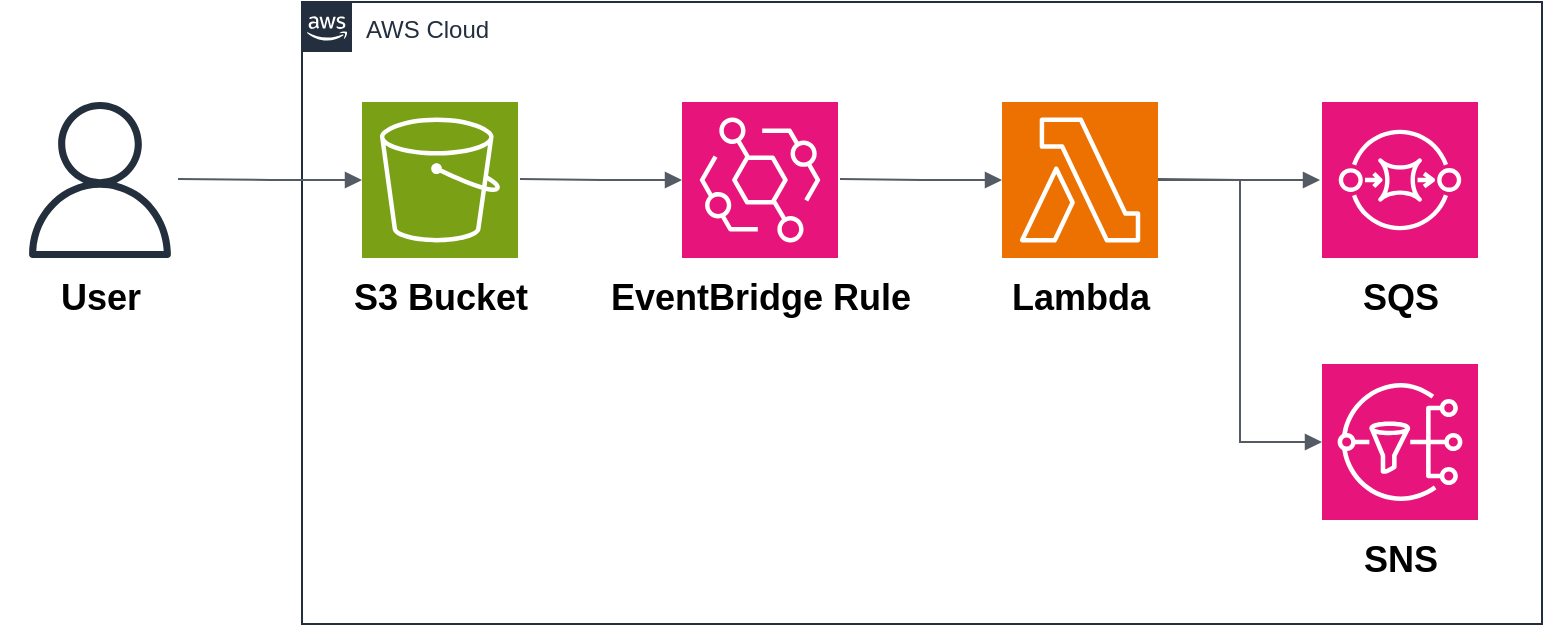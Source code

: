 <mxfile version="28.1.1">
  <diagram name="Static Website Hosting" id="BB4VtoV52Q03SJ15ja8T">
    <mxGraphModel dx="1426" dy="777" grid="1" gridSize="10" guides="1" tooltips="1" connect="1" arrows="1" fold="1" page="1" pageScale="1" pageWidth="827" pageHeight="1169" math="0" shadow="0">
      <root>
        <mxCell id="0" />
        <mxCell id="1" parent="0" />
        <mxCell id="GGp4izXvl6N_7gUdqWkK-1" value="AWS Cloud" style="points=[[0,0],[0.25,0],[0.5,0],[0.75,0],[1,0],[1,0.25],[1,0.5],[1,0.75],[1,1],[0.75,1],[0.5,1],[0.25,1],[0,1],[0,0.75],[0,0.5],[0,0.25]];outlineConnect=0;gradientColor=none;html=1;whiteSpace=wrap;fontSize=12;fontStyle=0;container=1;pointerEvents=0;collapsible=0;recursiveResize=0;shape=mxgraph.aws4.group;grIcon=mxgraph.aws4.group_aws_cloud_alt;strokeColor=#232F3E;fillColor=none;verticalAlign=top;align=left;spacingLeft=30;fontColor=#232F3E;dashed=0;" vertex="1" parent="1">
          <mxGeometry x="170" y="479" width="620" height="311" as="geometry" />
        </mxCell>
        <mxCell id="GGp4izXvl6N_7gUdqWkK-3" value="" style="sketch=0;points=[[0,0,0],[0.25,0,0],[0.5,0,0],[0.75,0,0],[1,0,0],[0,1,0],[0.25,1,0],[0.5,1,0],[0.75,1,0],[1,1,0],[0,0.25,0],[0,0.5,0],[0,0.75,0],[1,0.25,0],[1,0.5,0],[1,0.75,0]];outlineConnect=0;fontColor=#232F3E;fillColor=#7AA116;strokeColor=#ffffff;dashed=0;verticalLabelPosition=bottom;verticalAlign=top;align=center;html=1;fontSize=12;fontStyle=0;aspect=fixed;shape=mxgraph.aws4.resourceIcon;resIcon=mxgraph.aws4.s3;" vertex="1" parent="GGp4izXvl6N_7gUdqWkK-1">
          <mxGeometry x="30" y="50" width="78" height="78" as="geometry" />
        </mxCell>
        <mxCell id="GGp4izXvl6N_7gUdqWkK-6" value="EventBridge Rule" style="text;strokeColor=none;fillColor=none;html=1;fontSize=18;fontStyle=1;verticalAlign=middle;align=center;" vertex="1" parent="GGp4izXvl6N_7gUdqWkK-1">
          <mxGeometry x="179" y="128" width="100" height="40" as="geometry" />
        </mxCell>
        <mxCell id="GGp4izXvl6N_7gUdqWkK-7" value="S3 Bucket" style="text;strokeColor=none;fillColor=none;html=1;fontSize=18;fontStyle=1;verticalAlign=middle;align=center;" vertex="1" parent="GGp4izXvl6N_7gUdqWkK-1">
          <mxGeometry x="19" y="128" width="100" height="40" as="geometry" />
        </mxCell>
        <mxCell id="GGp4izXvl6N_7gUdqWkK-8" value="" style="edgeStyle=orthogonalEdgeStyle;html=1;endArrow=block;elbow=vertical;startArrow=none;endFill=1;strokeColor=#545B64;rounded=0;" edge="1" parent="GGp4izXvl6N_7gUdqWkK-1">
          <mxGeometry width="100" relative="1" as="geometry">
            <mxPoint x="109" y="88.5" as="sourcePoint" />
            <mxPoint x="190" y="89" as="targetPoint" />
          </mxGeometry>
        </mxCell>
        <mxCell id="GGp4izXvl6N_7gUdqWkK-9" value="" style="edgeStyle=orthogonalEdgeStyle;html=1;endArrow=block;elbow=vertical;startArrow=none;endFill=1;strokeColor=#545B64;rounded=0;" edge="1" parent="GGp4izXvl6N_7gUdqWkK-1">
          <mxGeometry width="100" relative="1" as="geometry">
            <mxPoint x="269" y="88.5" as="sourcePoint" />
            <mxPoint x="350" y="89" as="targetPoint" />
          </mxGeometry>
        </mxCell>
        <mxCell id="GGp4izXvl6N_7gUdqWkK-13" value="" style="sketch=0;points=[[0,0,0],[0.25,0,0],[0.5,0,0],[0.75,0,0],[1,0,0],[0,1,0],[0.25,1,0],[0.5,1,0],[0.75,1,0],[1,1,0],[0,0.25,0],[0,0.5,0],[0,0.75,0],[1,0.25,0],[1,0.5,0],[1,0.75,0]];outlineConnect=0;fontColor=#232F3E;fillColor=#ED7100;strokeColor=#ffffff;dashed=0;verticalLabelPosition=bottom;verticalAlign=top;align=center;html=1;fontSize=12;fontStyle=0;aspect=fixed;shape=mxgraph.aws4.resourceIcon;resIcon=mxgraph.aws4.lambda;" vertex="1" parent="GGp4izXvl6N_7gUdqWkK-1">
          <mxGeometry x="350" y="50" width="78" height="78" as="geometry" />
        </mxCell>
        <mxCell id="GGp4izXvl6N_7gUdqWkK-14" value="Lambda" style="text;strokeColor=none;fillColor=none;html=1;fontSize=18;fontStyle=1;verticalAlign=middle;align=center;" vertex="1" parent="GGp4izXvl6N_7gUdqWkK-1">
          <mxGeometry x="339" y="128" width="100" height="40" as="geometry" />
        </mxCell>
        <mxCell id="GGp4izXvl6N_7gUdqWkK-15" value="" style="edgeStyle=orthogonalEdgeStyle;html=1;endArrow=block;elbow=vertical;startArrow=none;endFill=1;strokeColor=#545B64;rounded=0;" edge="1" parent="GGp4izXvl6N_7gUdqWkK-1">
          <mxGeometry width="100" relative="1" as="geometry">
            <mxPoint x="428" y="88.5" as="sourcePoint" />
            <mxPoint x="509" y="89" as="targetPoint" />
          </mxGeometry>
        </mxCell>
        <mxCell id="GGp4izXvl6N_7gUdqWkK-17" value="" style="sketch=0;points=[[0,0,0],[0.25,0,0],[0.5,0,0],[0.75,0,0],[1,0,0],[0,1,0],[0.25,1,0],[0.5,1,0],[0.75,1,0],[1,1,0],[0,0.25,0],[0,0.5,0],[0,0.75,0],[1,0.25,0],[1,0.5,0],[1,0.75,0]];outlineConnect=0;fontColor=#232F3E;fillColor=#E7157B;strokeColor=#ffffff;dashed=0;verticalLabelPosition=bottom;verticalAlign=top;align=center;html=1;fontSize=12;fontStyle=0;aspect=fixed;shape=mxgraph.aws4.resourceIcon;resIcon=mxgraph.aws4.sqs;" vertex="1" parent="GGp4izXvl6N_7gUdqWkK-1">
          <mxGeometry x="510" y="50" width="78" height="78" as="geometry" />
        </mxCell>
        <mxCell id="GGp4izXvl6N_7gUdqWkK-18" value="SQS" style="text;strokeColor=none;fillColor=none;html=1;fontSize=18;fontStyle=1;verticalAlign=middle;align=center;" vertex="1" parent="GGp4izXvl6N_7gUdqWkK-1">
          <mxGeometry x="499" y="128" width="100" height="40" as="geometry" />
        </mxCell>
        <mxCell id="GGp4izXvl6N_7gUdqWkK-16" value="" style="sketch=0;points=[[0,0,0],[0.25,0,0],[0.5,0,0],[0.75,0,0],[1,0,0],[0,1,0],[0.25,1,0],[0.5,1,0],[0.75,1,0],[1,1,0],[0,0.25,0],[0,0.5,0],[0,0.75,0],[1,0.25,0],[1,0.5,0],[1,0.75,0]];outlineConnect=0;fontColor=#232F3E;fillColor=#E7157B;strokeColor=#ffffff;dashed=0;verticalLabelPosition=bottom;verticalAlign=top;align=center;html=1;fontSize=12;fontStyle=0;aspect=fixed;shape=mxgraph.aws4.resourceIcon;resIcon=mxgraph.aws4.sns;" vertex="1" parent="GGp4izXvl6N_7gUdqWkK-1">
          <mxGeometry x="510" y="181" width="78" height="78" as="geometry" />
        </mxCell>
        <mxCell id="GGp4izXvl6N_7gUdqWkK-19" value="SNS" style="text;strokeColor=none;fillColor=none;html=1;fontSize=18;fontStyle=1;verticalAlign=middle;align=center;" vertex="1" parent="GGp4izXvl6N_7gUdqWkK-1">
          <mxGeometry x="499" y="259" width="100" height="40" as="geometry" />
        </mxCell>
        <mxCell id="GGp4izXvl6N_7gUdqWkK-20" value="" style="edgeStyle=orthogonalEdgeStyle;html=1;endArrow=block;elbow=vertical;startArrow=none;endFill=1;strokeColor=#545B64;rounded=0;entryX=0;entryY=0.5;entryDx=0;entryDy=0;entryPerimeter=0;exitX=1;exitY=0.5;exitDx=0;exitDy=0;exitPerimeter=0;" edge="1" parent="GGp4izXvl6N_7gUdqWkK-1" source="GGp4izXvl6N_7gUdqWkK-13" target="GGp4izXvl6N_7gUdqWkK-16">
          <mxGeometry width="100" relative="1" as="geometry">
            <mxPoint x="430" y="155" as="sourcePoint" />
            <mxPoint x="511" y="155.5" as="targetPoint" />
          </mxGeometry>
        </mxCell>
        <mxCell id="GGp4izXvl6N_7gUdqWkK-21" value="" style="sketch=0;points=[[0,0,0],[0.25,0,0],[0.5,0,0],[0.75,0,0],[1,0,0],[0,1,0],[0.25,1,0],[0.5,1,0],[0.75,1,0],[1,1,0],[0,0.25,0],[0,0.5,0],[0,0.75,0],[1,0.25,0],[1,0.5,0],[1,0.75,0]];outlineConnect=0;fontColor=#232F3E;fillColor=#E7157B;strokeColor=#ffffff;dashed=0;verticalLabelPosition=bottom;verticalAlign=top;align=center;html=1;fontSize=12;fontStyle=0;aspect=fixed;shape=mxgraph.aws4.resourceIcon;resIcon=mxgraph.aws4.eventbridge;" vertex="1" parent="GGp4izXvl6N_7gUdqWkK-1">
          <mxGeometry x="190" y="50" width="78" height="78" as="geometry" />
        </mxCell>
        <mxCell id="GGp4izXvl6N_7gUdqWkK-10" value="" style="sketch=0;outlineConnect=0;fontColor=#232F3E;gradientColor=none;fillColor=#232F3D;strokeColor=none;dashed=0;verticalLabelPosition=bottom;verticalAlign=top;align=center;html=1;fontSize=12;fontStyle=0;aspect=fixed;pointerEvents=1;shape=mxgraph.aws4.user;" vertex="1" parent="1">
          <mxGeometry x="30" y="529" width="78" height="78" as="geometry" />
        </mxCell>
        <mxCell id="GGp4izXvl6N_7gUdqWkK-11" value="User" style="text;strokeColor=none;fillColor=none;html=1;fontSize=18;fontStyle=1;verticalAlign=middle;align=center;" vertex="1" parent="1">
          <mxGeometry x="19" y="607" width="100" height="40" as="geometry" />
        </mxCell>
        <mxCell id="GGp4izXvl6N_7gUdqWkK-12" value="" style="edgeStyle=orthogonalEdgeStyle;html=1;endArrow=block;elbow=vertical;startArrow=none;endFill=1;strokeColor=#545B64;rounded=0;" edge="1" parent="1">
          <mxGeometry width="100" relative="1" as="geometry">
            <mxPoint x="108" y="567.5" as="sourcePoint" />
            <mxPoint x="200" y="568" as="targetPoint" />
          </mxGeometry>
        </mxCell>
      </root>
    </mxGraphModel>
  </diagram>
</mxfile>

